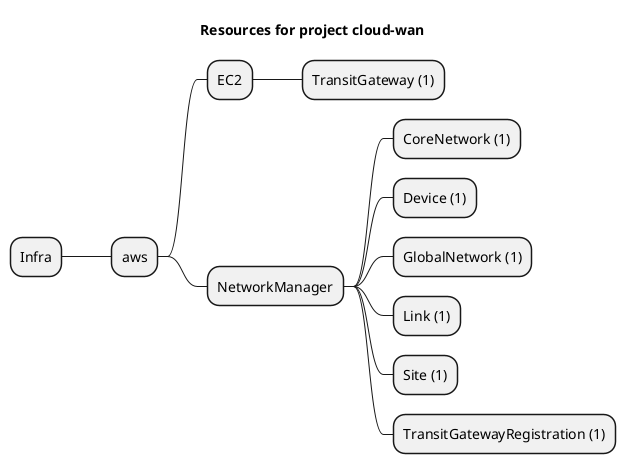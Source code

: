 @startmindmap
title Resources for project cloud-wan
skinparam monochrome true
+ Infra
++ aws
+++ EC2
++++ TransitGateway (1)
+++ NetworkManager
++++ CoreNetwork (1)
++++ Device (1)
++++ GlobalNetwork (1)
++++ Link (1)
++++ Site (1)
++++ TransitGatewayRegistration (1)
@endmindmap